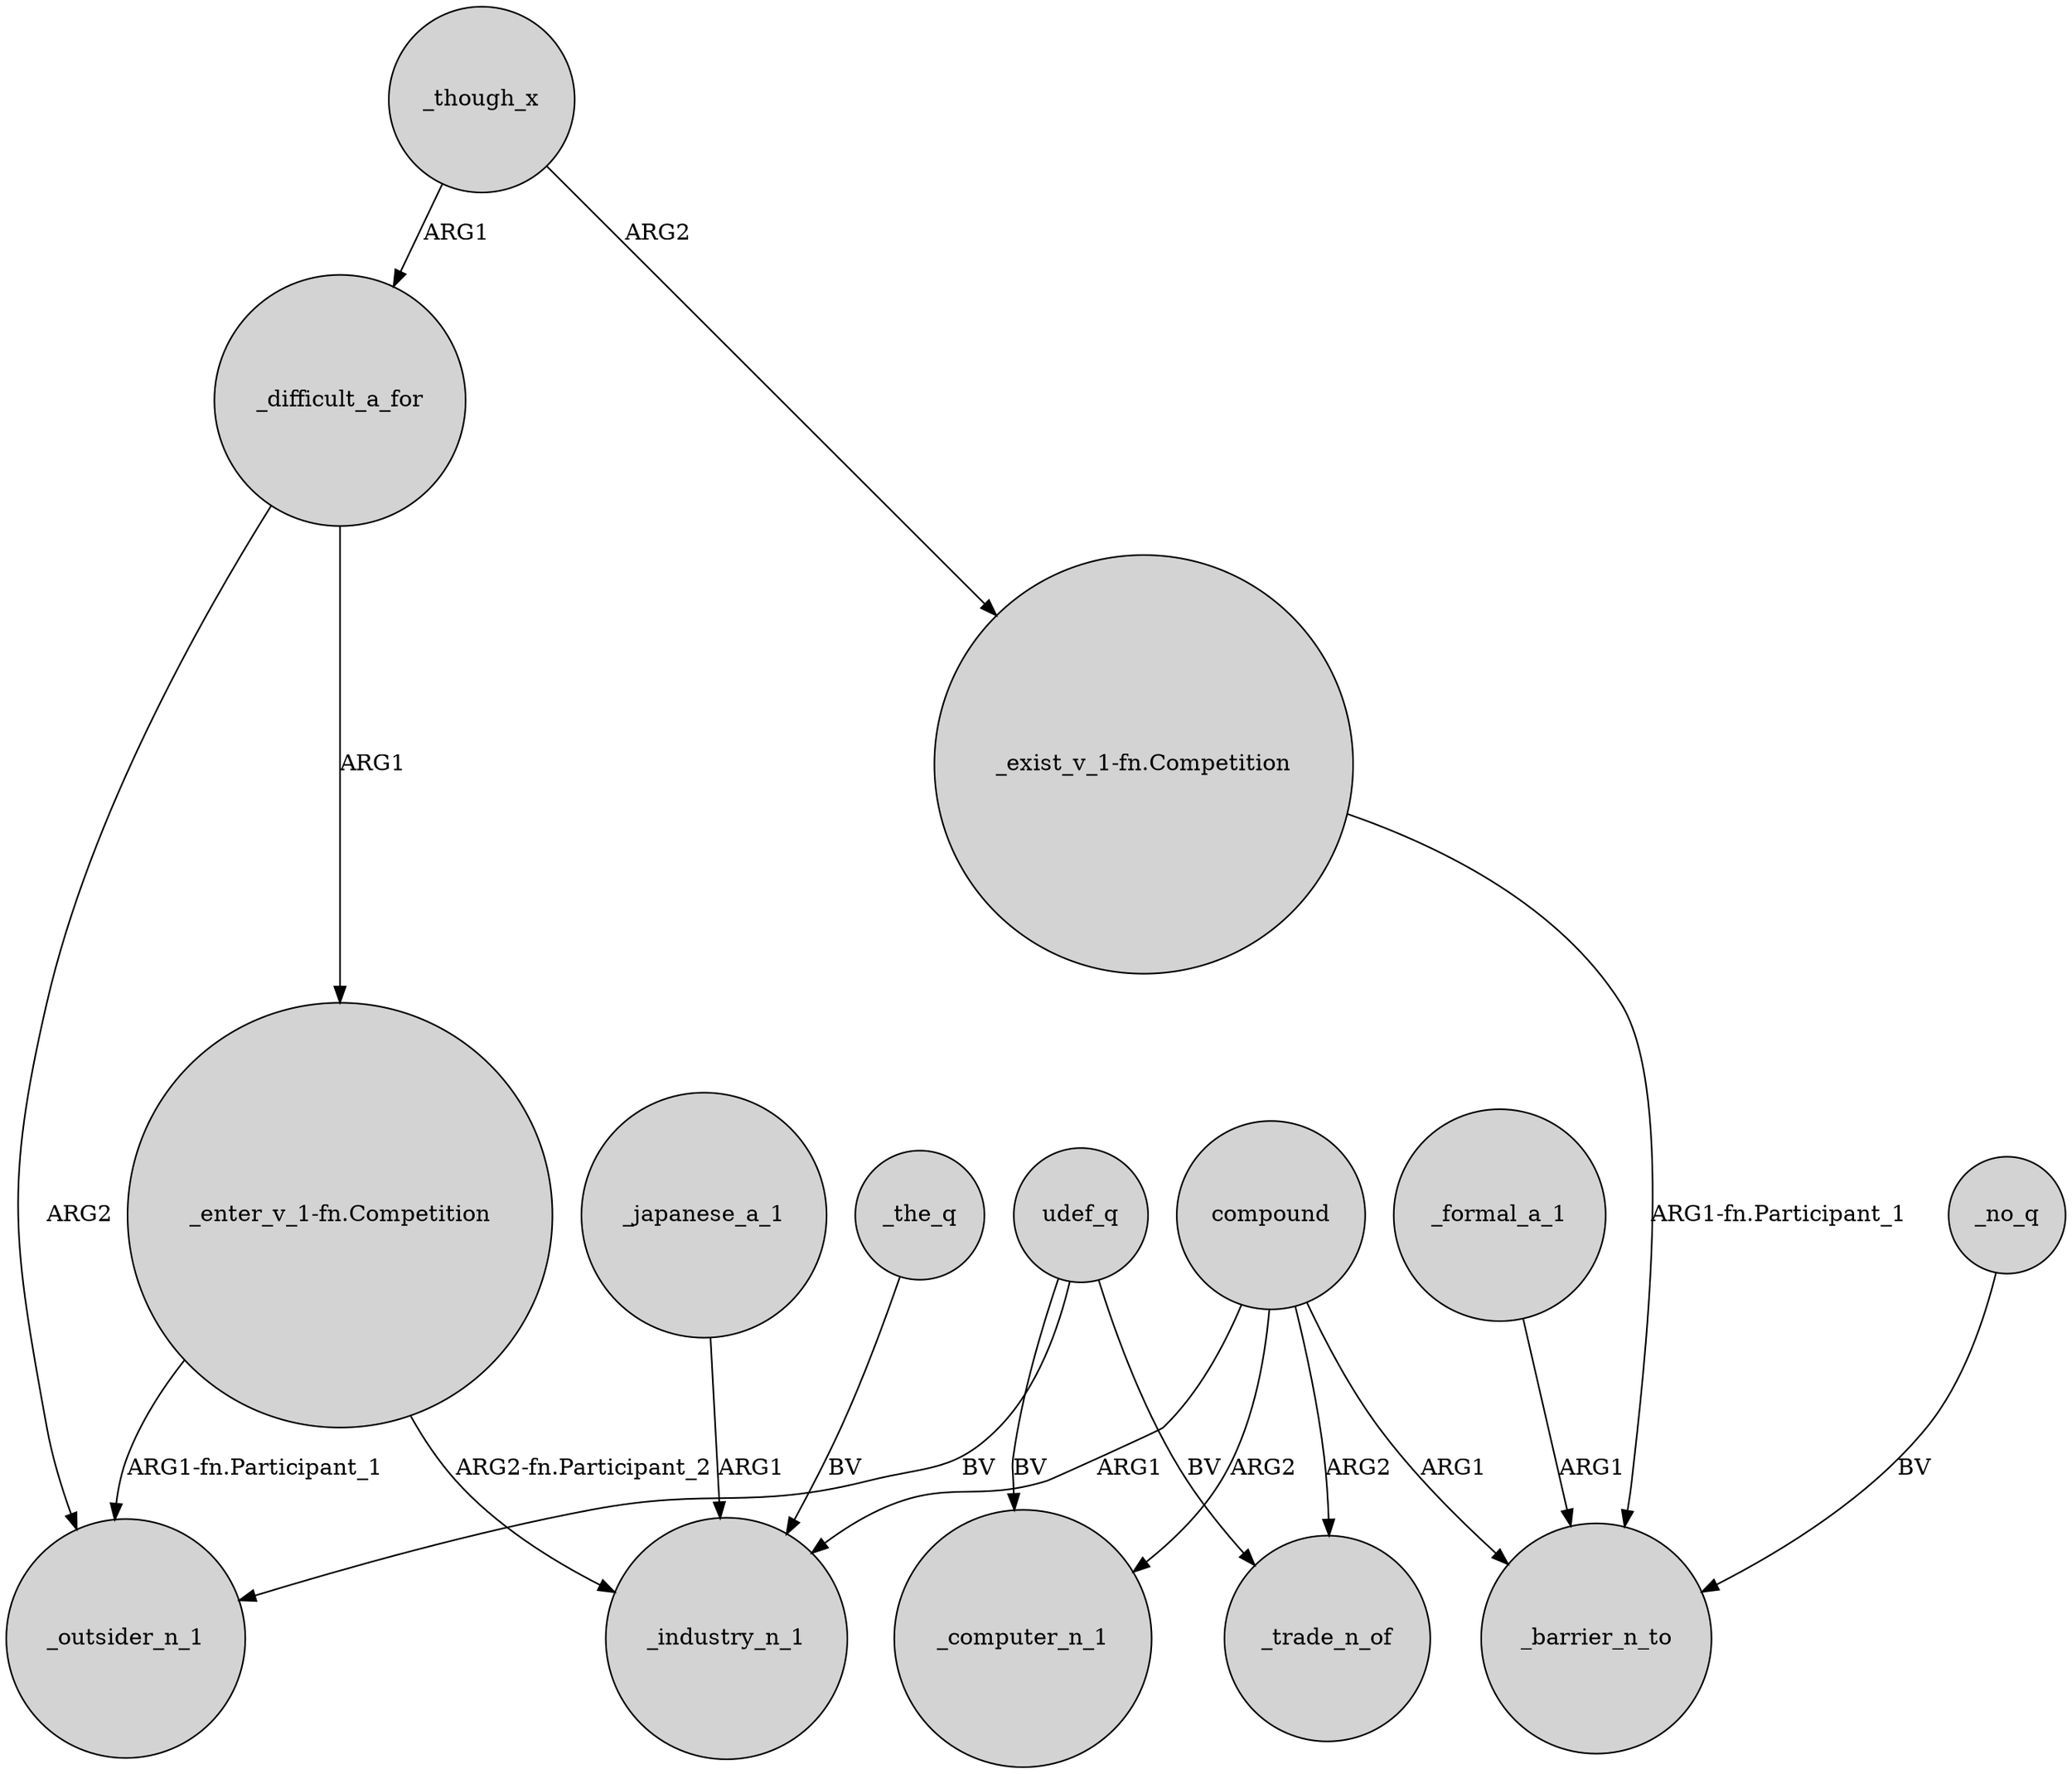 digraph {
	node [shape=circle style=filled]
	_though_x -> _difficult_a_for [label=ARG1]
	compound -> _trade_n_of [label=ARG2]
	compound -> _computer_n_1 [label=ARG2]
	_formal_a_1 -> _barrier_n_to [label=ARG1]
	_difficult_a_for -> _outsider_n_1 [label=ARG2]
	_japanese_a_1 -> _industry_n_1 [label=ARG1]
	"_enter_v_1-fn.Competition" -> _outsider_n_1 [label="ARG1-fn.Participant_1"]
	"_enter_v_1-fn.Competition" -> _industry_n_1 [label="ARG2-fn.Participant_2"]
	udef_q -> _computer_n_1 [label=BV]
	"_exist_v_1-fn.Competition" -> _barrier_n_to [label="ARG1-fn.Participant_1"]
	compound -> _industry_n_1 [label=ARG1]
	_the_q -> _industry_n_1 [label=BV]
	_difficult_a_for -> "_enter_v_1-fn.Competition" [label=ARG1]
	udef_q -> _outsider_n_1 [label=BV]
	compound -> _barrier_n_to [label=ARG1]
	_no_q -> _barrier_n_to [label=BV]
	udef_q -> _trade_n_of [label=BV]
	_though_x -> "_exist_v_1-fn.Competition" [label=ARG2]
}
